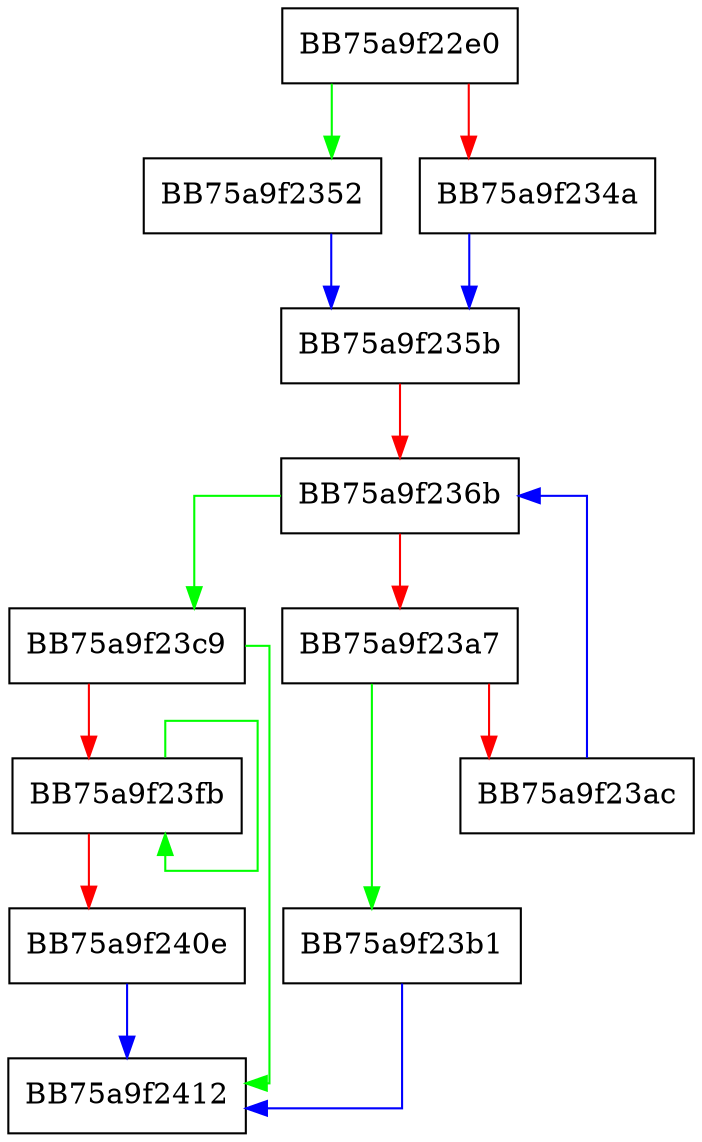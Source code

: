 digraph do_put {
  node [shape="box"];
  graph [splines=ortho];
  BB75a9f22e0 -> BB75a9f2352 [color="green"];
  BB75a9f22e0 -> BB75a9f234a [color="red"];
  BB75a9f234a -> BB75a9f235b [color="blue"];
  BB75a9f2352 -> BB75a9f235b [color="blue"];
  BB75a9f235b -> BB75a9f236b [color="red"];
  BB75a9f236b -> BB75a9f23c9 [color="green"];
  BB75a9f236b -> BB75a9f23a7 [color="red"];
  BB75a9f23a7 -> BB75a9f23b1 [color="green"];
  BB75a9f23a7 -> BB75a9f23ac [color="red"];
  BB75a9f23ac -> BB75a9f236b [color="blue"];
  BB75a9f23b1 -> BB75a9f2412 [color="blue"];
  BB75a9f23c9 -> BB75a9f2412 [color="green"];
  BB75a9f23c9 -> BB75a9f23fb [color="red"];
  BB75a9f23fb -> BB75a9f23fb [color="green"];
  BB75a9f23fb -> BB75a9f240e [color="red"];
  BB75a9f240e -> BB75a9f2412 [color="blue"];
}